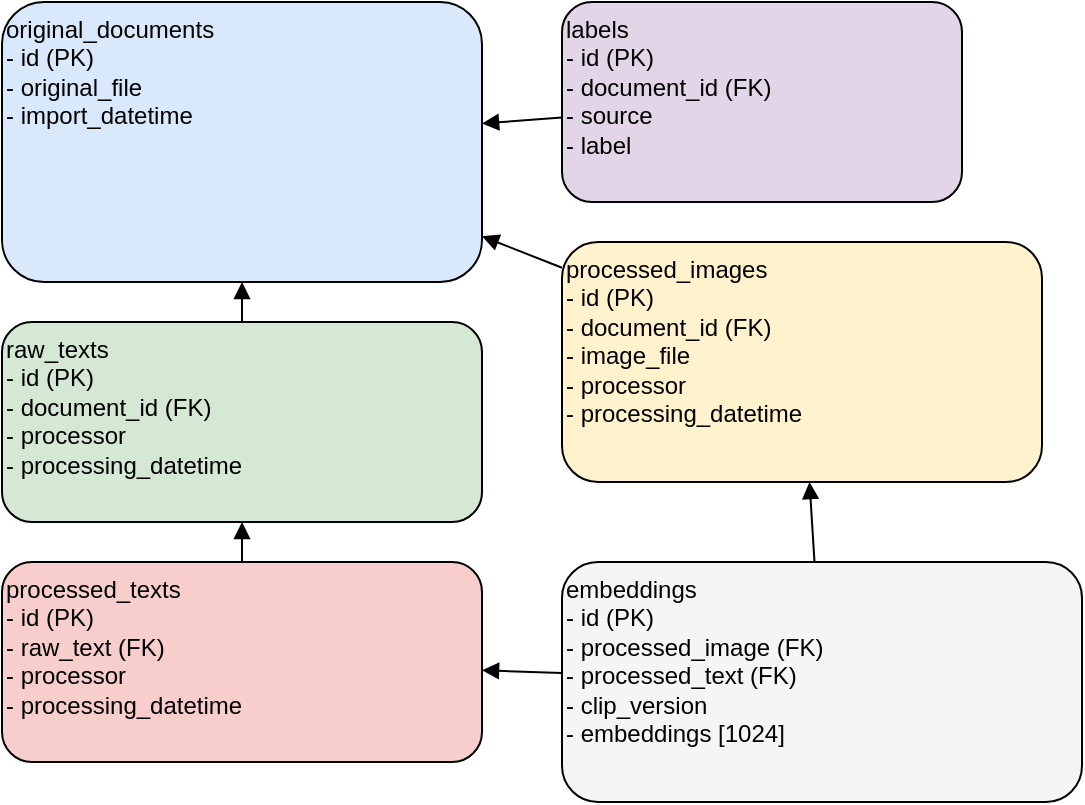 <mxfile version="28.0.6">
  <diagram id="gheaF2WTTuaTawPU-Ukx" name="Database Schema">
    <mxGraphModel dx="1426" dy="859" grid="1" gridSize="10" guides="1" tooltips="1" connect="1" arrows="1" fold="1" page="1" pageScale="1" pageWidth="1169" pageHeight="827" math="0" shadow="0">
      <root>
        <mxCell id="0" />
        <mxCell id="1" parent="0" />
        <mxCell id="b11KZE6-RopnyiMqC1BA-1" value="original_documents&lt;br&gt;- id (PK)&lt;br&gt;- original_file&lt;br&gt;- import_datetime" style="shape=rectangle;whiteSpace=wrap;html=1;rounded=1;fillColor=#dae8fc;align=left;verticalAlign=top;fontSize=12;" parent="1" vertex="1">
          <mxGeometry x="260" y="220" width="240" height="140" as="geometry" />
        </mxCell>
        <mxCell id="b11KZE6-RopnyiMqC1BA-2" value="labels&#xa;- id (PK)&#xa;- document_id (FK)&#xa;- source&#xa;- label" style="shape=rectangle;whiteSpace=wrap;html=1;rounded=1;fillColor=#e1d5e7;align=left;verticalAlign=top;fontSize=12;" parent="1" vertex="1">
          <mxGeometry x="540" y="220" width="200" height="100" as="geometry" />
        </mxCell>
        <mxCell id="b11KZE6-RopnyiMqC1BA-3" value="processed_images&#xa;- id (PK)&#xa;- document_id (FK)&#xa;- image_file&#xa;- processor&#xa;- processing_datetime" style="shape=rectangle;whiteSpace=wrap;html=1;rounded=1;fillColor=#fff2cc;align=left;verticalAlign=top;fontSize=12;" parent="1" vertex="1">
          <mxGeometry x="540" y="340" width="240" height="120" as="geometry" />
        </mxCell>
        <mxCell id="b11KZE6-RopnyiMqC1BA-4" value="raw_texts&#xa;- id (PK)&#xa;- document_id (FK)&#xa;- processor&#xa;- processing_datetime" style="shape=rectangle;whiteSpace=wrap;html=1;rounded=1;fillColor=#d5e8d4;align=left;verticalAlign=top;fontSize=12;" parent="1" vertex="1">
          <mxGeometry x="260" y="380" width="240" height="100" as="geometry" />
        </mxCell>
        <mxCell id="b11KZE6-RopnyiMqC1BA-5" value="processed_texts&#xa;- id (PK)&#xa;- raw_text (FK)&#xa;- processor&#xa;- processing_datetime" style="shape=rectangle;whiteSpace=wrap;html=1;rounded=1;fillColor=#f8cecc;align=left;verticalAlign=top;fontSize=12;" parent="1" vertex="1">
          <mxGeometry x="260" y="500" width="240" height="100" as="geometry" />
        </mxCell>
        <mxCell id="b11KZE6-RopnyiMqC1BA-6" value="embeddings&#xa;- id (PK)&#xa;- processed_image (FK)&#xa;- processed_text (FK)&#xa;- clip_version&#xa;- embeddings [1024]" style="shape=rectangle;whiteSpace=wrap;html=1;rounded=1;fillColor=#f5f5f5;align=left;verticalAlign=top;fontSize=12;" parent="1" vertex="1">
          <mxGeometry x="540" y="500" width="260" height="120" as="geometry" />
        </mxCell>
        <mxCell id="b11KZE6-RopnyiMqC1BA-7" style="endArrow=block;endFill=1;" parent="1" source="b11KZE6-RopnyiMqC1BA-2" target="b11KZE6-RopnyiMqC1BA-1" edge="1">
          <mxGeometry relative="1" as="geometry" />
        </mxCell>
        <mxCell id="b11KZE6-RopnyiMqC1BA-8" style="endArrow=block;endFill=1;" parent="1" source="b11KZE6-RopnyiMqC1BA-3" target="b11KZE6-RopnyiMqC1BA-1" edge="1">
          <mxGeometry relative="1" as="geometry" />
        </mxCell>
        <mxCell id="b11KZE6-RopnyiMqC1BA-9" style="endArrow=block;endFill=1;" parent="1" source="b11KZE6-RopnyiMqC1BA-4" target="b11KZE6-RopnyiMqC1BA-1" edge="1">
          <mxGeometry relative="1" as="geometry" />
        </mxCell>
        <mxCell id="b11KZE6-RopnyiMqC1BA-10" style="endArrow=block;endFill=1;" parent="1" source="b11KZE6-RopnyiMqC1BA-5" target="b11KZE6-RopnyiMqC1BA-4" edge="1">
          <mxGeometry relative="1" as="geometry" />
        </mxCell>
        <mxCell id="b11KZE6-RopnyiMqC1BA-11" style="endArrow=block;endFill=1;" parent="1" source="b11KZE6-RopnyiMqC1BA-6" target="b11KZE6-RopnyiMqC1BA-3" edge="1">
          <mxGeometry relative="1" as="geometry" />
        </mxCell>
        <mxCell id="b11KZE6-RopnyiMqC1BA-12" style="endArrow=block;endFill=1;" parent="1" source="b11KZE6-RopnyiMqC1BA-6" target="b11KZE6-RopnyiMqC1BA-5" edge="1">
          <mxGeometry relative="1" as="geometry" />
        </mxCell>
      </root>
    </mxGraphModel>
  </diagram>
</mxfile>
